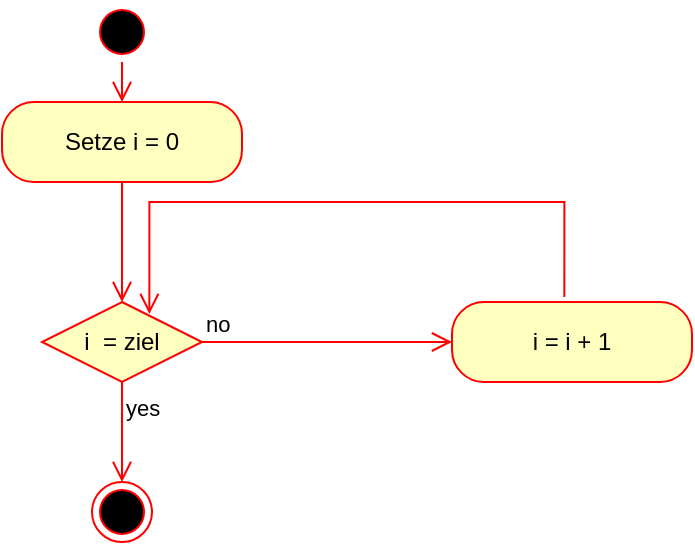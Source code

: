 <mxfile version="26.1.1">
  <diagram name="Seite-1" id="IdKOOH4rCLjqg8xEUA5N">
    <mxGraphModel dx="796" dy="550" grid="1" gridSize="10" guides="1" tooltips="1" connect="1" arrows="1" fold="1" page="1" pageScale="1" pageWidth="827" pageHeight="1169" math="0" shadow="0">
      <root>
        <mxCell id="0" />
        <mxCell id="1" parent="0" />
        <mxCell id="k2IdKA-JRSj7Z0oV51eM-1" value="" style="ellipse;html=1;shape=startState;fillColor=#000000;strokeColor=#ff0000;" parent="1" vertex="1">
          <mxGeometry x="120" y="1230" width="30" height="30" as="geometry" />
        </mxCell>
        <mxCell id="k2IdKA-JRSj7Z0oV51eM-2" value="" style="edgeStyle=orthogonalEdgeStyle;html=1;verticalAlign=bottom;endArrow=open;endSize=8;strokeColor=#ff0000;rounded=0;entryX=0.5;entryY=0;entryDx=0;entryDy=0;" parent="1" source="k2IdKA-JRSj7Z0oV51eM-1" target="k2IdKA-JRSj7Z0oV51eM-3" edge="1">
          <mxGeometry relative="1" as="geometry">
            <mxPoint x="135" y="1320" as="targetPoint" />
          </mxGeometry>
        </mxCell>
        <mxCell id="k2IdKA-JRSj7Z0oV51eM-3" value="Setze i = 0" style="rounded=1;whiteSpace=wrap;html=1;arcSize=40;fontColor=#000000;fillColor=#ffffc0;strokeColor=#ff0000;" parent="1" vertex="1">
          <mxGeometry x="75" y="1280" width="120" height="40" as="geometry" />
        </mxCell>
        <mxCell id="k2IdKA-JRSj7Z0oV51eM-4" value="" style="edgeStyle=orthogonalEdgeStyle;html=1;verticalAlign=bottom;endArrow=open;endSize=8;strokeColor=#ff0000;rounded=0;entryX=0.5;entryY=0;entryDx=0;entryDy=0;" parent="1" source="k2IdKA-JRSj7Z0oV51eM-3" target="k2IdKA-JRSj7Z0oV51eM-5" edge="1">
          <mxGeometry relative="1" as="geometry">
            <mxPoint x="135" y="1430" as="targetPoint" />
          </mxGeometry>
        </mxCell>
        <mxCell id="k2IdKA-JRSj7Z0oV51eM-5" value="i&amp;nbsp; = ziel" style="rhombus;whiteSpace=wrap;html=1;fontColor=#000000;fillColor=#ffffc0;strokeColor=#ff0000;" parent="1" vertex="1">
          <mxGeometry x="95" y="1380" width="80" height="40" as="geometry" />
        </mxCell>
        <mxCell id="k2IdKA-JRSj7Z0oV51eM-6" value="no" style="edgeStyle=orthogonalEdgeStyle;html=1;align=left;verticalAlign=bottom;endArrow=open;endSize=8;strokeColor=#ff0000;rounded=0;" parent="1" source="k2IdKA-JRSj7Z0oV51eM-5" target="k2IdKA-JRSj7Z0oV51eM-9" edge="1">
          <mxGeometry x="-1" relative="1" as="geometry">
            <mxPoint x="360" y="1400" as="targetPoint" />
            <Array as="points">
              <mxPoint x="330" y="1400" />
              <mxPoint x="330" y="1400" />
            </Array>
          </mxGeometry>
        </mxCell>
        <mxCell id="k2IdKA-JRSj7Z0oV51eM-7" value="yes" style="html=1;align=left;verticalAlign=top;endArrow=open;endSize=8;strokeColor=#ff0000;rounded=0;entryX=0.5;entryY=0;entryDx=0;entryDy=0;" parent="1" source="k2IdKA-JRSj7Z0oV51eM-5" edge="1" target="k2IdKA-JRSj7Z0oV51eM-8">
          <mxGeometry x="-1" relative="1" as="geometry">
            <mxPoint x="135" y="1540" as="targetPoint" />
          </mxGeometry>
        </mxCell>
        <mxCell id="k2IdKA-JRSj7Z0oV51eM-8" value="" style="ellipse;html=1;shape=endState;fillColor=#000000;strokeColor=#ff0000;" parent="1" vertex="1">
          <mxGeometry x="120" y="1470" width="30" height="30" as="geometry" />
        </mxCell>
        <mxCell id="k2IdKA-JRSj7Z0oV51eM-9" value="i = i + 1" style="rounded=1;whiteSpace=wrap;html=1;arcSize=40;fontColor=#000000;fillColor=#ffffc0;strokeColor=#ff0000;" parent="1" vertex="1">
          <mxGeometry x="300" y="1380" width="120" height="40" as="geometry" />
        </mxCell>
        <mxCell id="k2IdKA-JRSj7Z0oV51eM-11" value="" style="edgeStyle=orthogonalEdgeStyle;html=1;verticalAlign=bottom;endArrow=open;endSize=8;strokeColor=#ff0000;rounded=0;exitX=0.468;exitY=-0.064;exitDx=0;exitDy=0;exitPerimeter=0;entryX=0.671;entryY=0.15;entryDx=0;entryDy=0;entryPerimeter=0;" parent="1" source="k2IdKA-JRSj7Z0oV51eM-9" target="k2IdKA-JRSj7Z0oV51eM-5" edge="1">
          <mxGeometry relative="1" as="geometry">
            <mxPoint x="380" y="1730" as="targetPoint" />
            <Array as="points">
              <mxPoint x="356" y="1330" />
              <mxPoint x="149" y="1330" />
            </Array>
          </mxGeometry>
        </mxCell>
      </root>
    </mxGraphModel>
  </diagram>
</mxfile>
